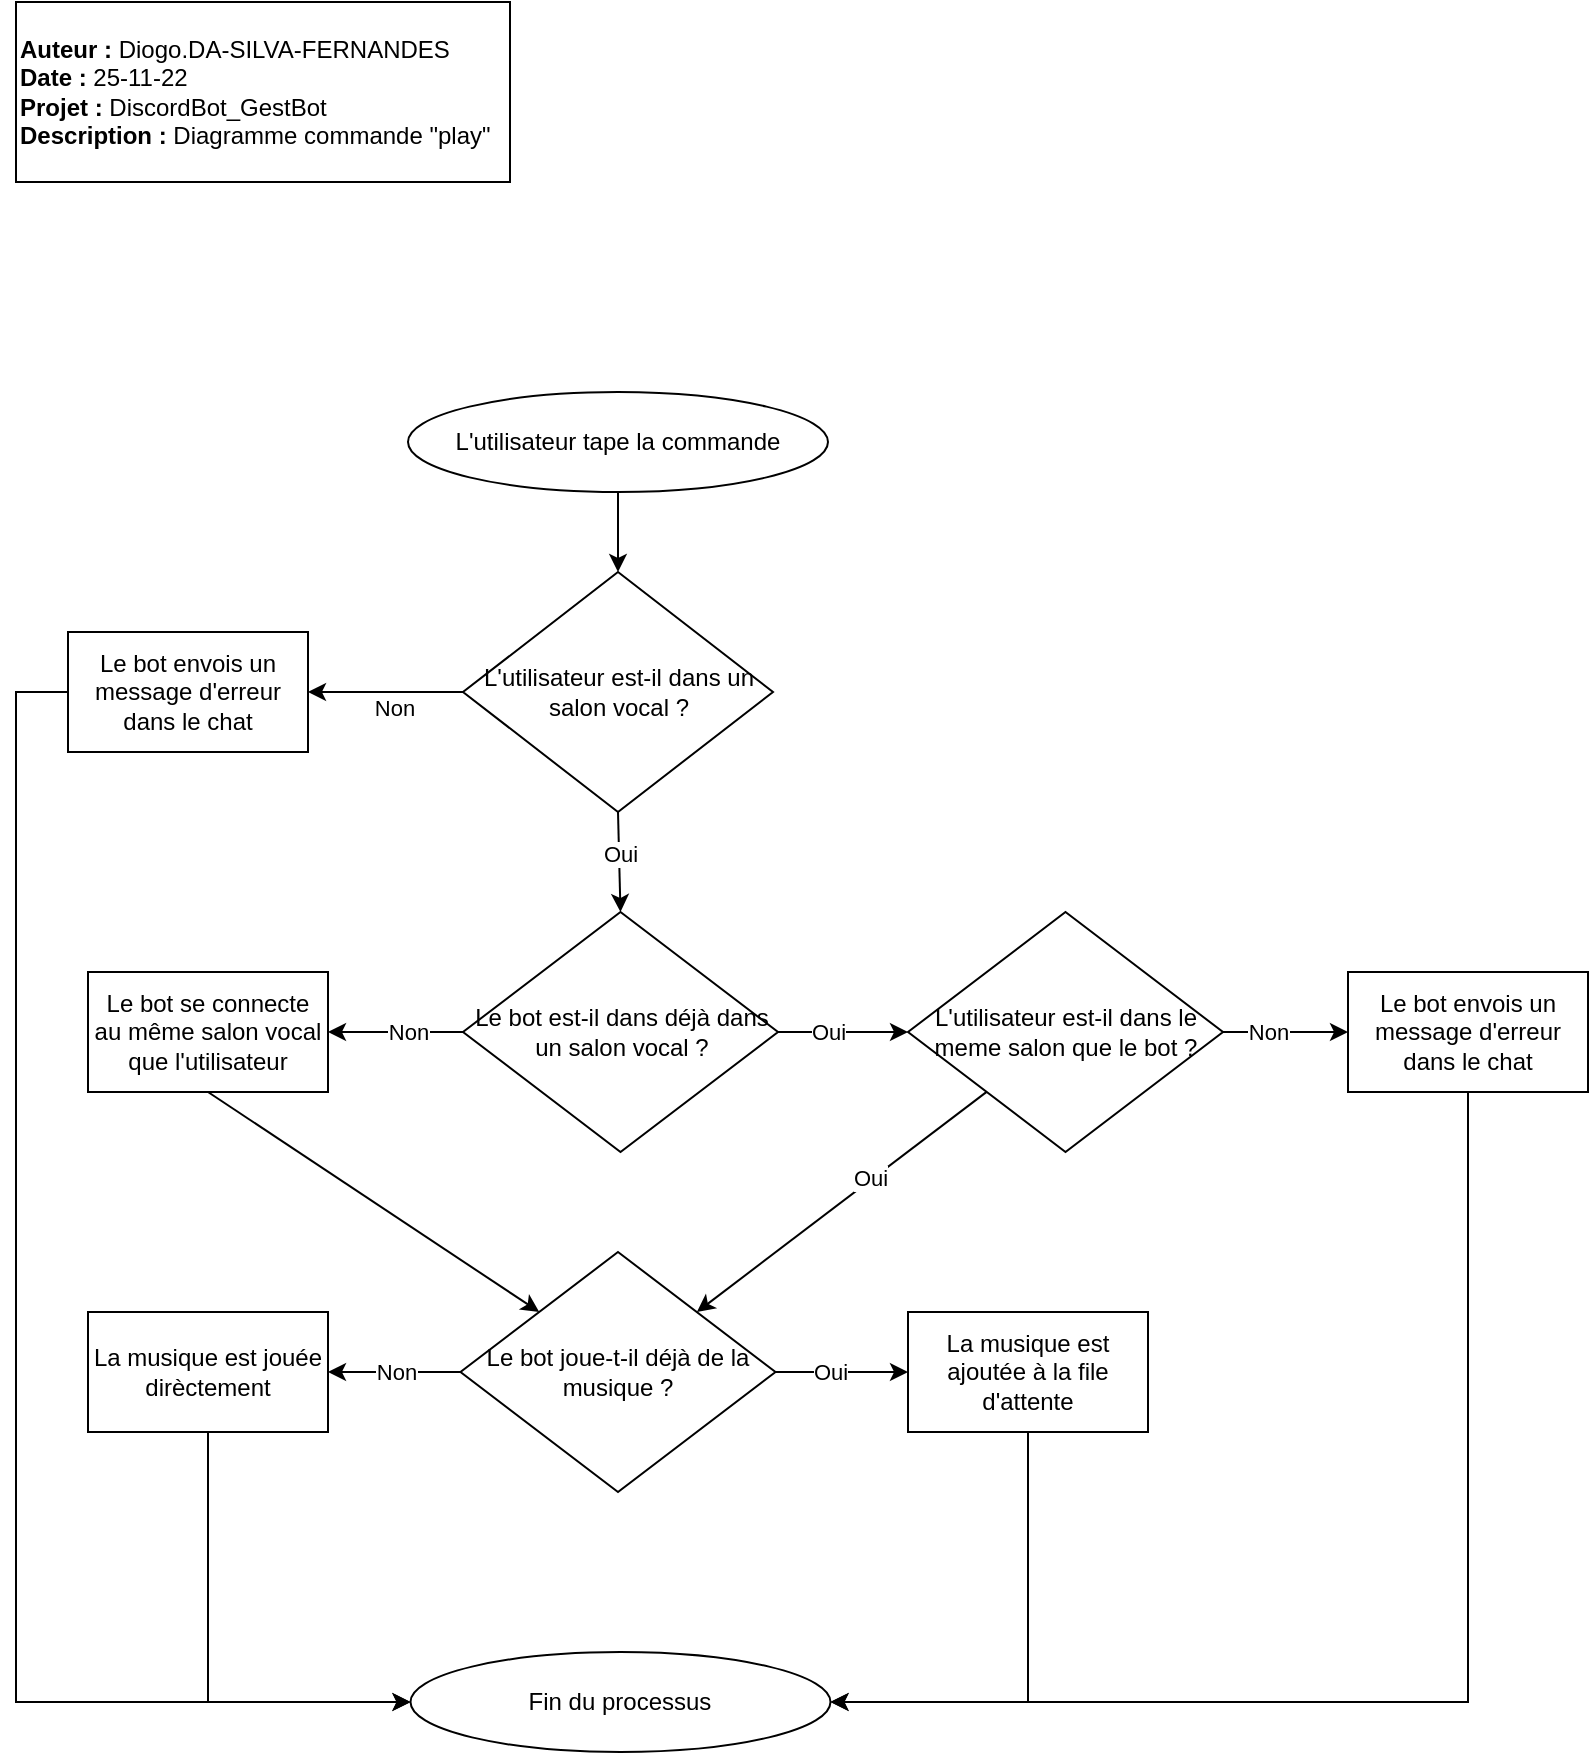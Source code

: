 <mxfile version="20.5.3"><diagram id="OEfvQwhPvaqnRG97H4gA" name="Page-1"><mxGraphModel dx="2031" dy="1103" grid="1" gridSize="10" guides="1" tooltips="1" connect="1" arrows="1" fold="1" page="1" pageScale="1" pageWidth="827" pageHeight="1169" math="0" shadow="0"><root><mxCell id="0"/><mxCell id="1" parent="0"/><mxCell id="aamOhVsKTGgDXcKx8S1X-3" style="edgeStyle=orthogonalEdgeStyle;rounded=0;orthogonalLoop=1;jettySize=auto;html=1;entryX=0.5;entryY=0;entryDx=0;entryDy=0;" edge="1" parent="1" source="aamOhVsKTGgDXcKx8S1X-1" target="aamOhVsKTGgDXcKx8S1X-2"><mxGeometry relative="1" as="geometry"/></mxCell><mxCell id="aamOhVsKTGgDXcKx8S1X-1" value="L'utilisateur tape la commande" style="ellipse;whiteSpace=wrap;html=1;" vertex="1" parent="1"><mxGeometry x="216" y="245" width="210" height="50" as="geometry"/></mxCell><mxCell id="aamOhVsKTGgDXcKx8S1X-5" style="rounded=0;orthogonalLoop=1;jettySize=auto;html=1;entryX=1;entryY=0.5;entryDx=0;entryDy=0;exitX=0;exitY=0.5;exitDx=0;exitDy=0;" edge="1" parent="1" source="aamOhVsKTGgDXcKx8S1X-2" target="aamOhVsKTGgDXcKx8S1X-6"><mxGeometry relative="1" as="geometry"><mxPoint x="419" y="395" as="targetPoint"/></mxGeometry></mxCell><mxCell id="aamOhVsKTGgDXcKx8S1X-7" value="Non" style="edgeLabel;html=1;align=center;verticalAlign=middle;resizable=0;points=[];" vertex="1" connectable="0" parent="aamOhVsKTGgDXcKx8S1X-5"><mxGeometry x="-0.483" y="5" relative="1" as="geometry"><mxPoint x="-15" y="3" as="offset"/></mxGeometry></mxCell><mxCell id="aamOhVsKTGgDXcKx8S1X-9" style="edgeStyle=none;rounded=0;orthogonalLoop=1;jettySize=auto;html=1;exitX=0.5;exitY=1;exitDx=0;exitDy=0;entryX=0.5;entryY=0;entryDx=0;entryDy=0;" edge="1" parent="1" source="aamOhVsKTGgDXcKx8S1X-2" target="aamOhVsKTGgDXcKx8S1X-8"><mxGeometry relative="1" as="geometry"/></mxCell><mxCell id="aamOhVsKTGgDXcKx8S1X-10" value="&lt;div&gt;Oui&lt;/div&gt;" style="edgeLabel;html=1;align=center;verticalAlign=middle;resizable=0;points=[];" vertex="1" connectable="0" parent="aamOhVsKTGgDXcKx8S1X-9"><mxGeometry x="-0.176" relative="1" as="geometry"><mxPoint as="offset"/></mxGeometry></mxCell><mxCell id="aamOhVsKTGgDXcKx8S1X-2" value="L'utilisateur est-il dans un salon vocal ?" style="rhombus;whiteSpace=wrap;html=1;" vertex="1" parent="1"><mxGeometry x="243.5" y="335" width="155" height="120" as="geometry"/></mxCell><mxCell id="aamOhVsKTGgDXcKx8S1X-37" style="edgeStyle=orthogonalEdgeStyle;rounded=0;orthogonalLoop=1;jettySize=auto;html=1;exitX=0;exitY=0.5;exitDx=0;exitDy=0;entryX=0;entryY=0.5;entryDx=0;entryDy=0;" edge="1" parent="1" source="aamOhVsKTGgDXcKx8S1X-6" target="aamOhVsKTGgDXcKx8S1X-34"><mxGeometry relative="1" as="geometry"><Array as="points"><mxPoint x="20" y="395"/><mxPoint x="20" y="900"/></Array></mxGeometry></mxCell><mxCell id="aamOhVsKTGgDXcKx8S1X-6" value="Le bot envois un message d'erreur dans le chat" style="rounded=0;whiteSpace=wrap;html=1;" vertex="1" parent="1"><mxGeometry x="46" y="365" width="120" height="60" as="geometry"/></mxCell><mxCell id="aamOhVsKTGgDXcKx8S1X-12" style="edgeStyle=none;rounded=0;orthogonalLoop=1;jettySize=auto;html=1;exitX=0;exitY=0.5;exitDx=0;exitDy=0;entryX=1;entryY=0.5;entryDx=0;entryDy=0;" edge="1" parent="1" source="aamOhVsKTGgDXcKx8S1X-8" target="aamOhVsKTGgDXcKx8S1X-11"><mxGeometry relative="1" as="geometry"/></mxCell><mxCell id="aamOhVsKTGgDXcKx8S1X-13" value="Non" style="edgeLabel;html=1;align=center;verticalAlign=middle;resizable=0;points=[];" vertex="1" connectable="0" parent="aamOhVsKTGgDXcKx8S1X-12"><mxGeometry x="-0.544" y="1" relative="1" as="geometry"><mxPoint x="-12" y="-1" as="offset"/></mxGeometry></mxCell><mxCell id="aamOhVsKTGgDXcKx8S1X-15" style="edgeStyle=none;rounded=0;orthogonalLoop=1;jettySize=auto;html=1;" edge="1" parent="1" source="aamOhVsKTGgDXcKx8S1X-8" target="aamOhVsKTGgDXcKx8S1X-14"><mxGeometry relative="1" as="geometry"/></mxCell><mxCell id="aamOhVsKTGgDXcKx8S1X-16" value="Oui" style="edgeLabel;html=1;align=center;verticalAlign=middle;resizable=0;points=[];" vertex="1" connectable="0" parent="aamOhVsKTGgDXcKx8S1X-15"><mxGeometry x="-0.697" y="1" relative="1" as="geometry"><mxPoint x="15" y="1" as="offset"/></mxGeometry></mxCell><mxCell id="aamOhVsKTGgDXcKx8S1X-8" value="Le bot est-il dans déjà dans un salon vocal ?" style="rhombus;whiteSpace=wrap;html=1;" vertex="1" parent="1"><mxGeometry x="243.5" y="505" width="157.5" height="120" as="geometry"/></mxCell><mxCell id="aamOhVsKTGgDXcKx8S1X-26" style="edgeStyle=none;rounded=0;orthogonalLoop=1;jettySize=auto;html=1;exitX=0.5;exitY=1;exitDx=0;exitDy=0;entryX=0;entryY=0;entryDx=0;entryDy=0;" edge="1" parent="1" source="aamOhVsKTGgDXcKx8S1X-11" target="aamOhVsKTGgDXcKx8S1X-21"><mxGeometry relative="1" as="geometry"/></mxCell><mxCell id="aamOhVsKTGgDXcKx8S1X-11" value="Le bot se connecte au même salon vocal que l'utilisateur" style="rounded=0;whiteSpace=wrap;html=1;" vertex="1" parent="1"><mxGeometry x="56" y="535" width="120" height="60" as="geometry"/></mxCell><mxCell id="aamOhVsKTGgDXcKx8S1X-19" style="edgeStyle=none;rounded=0;orthogonalLoop=1;jettySize=auto;html=1;exitX=1;exitY=0.5;exitDx=0;exitDy=0;entryX=0;entryY=0.5;entryDx=0;entryDy=0;" edge="1" parent="1" source="aamOhVsKTGgDXcKx8S1X-14" target="aamOhVsKTGgDXcKx8S1X-18"><mxGeometry relative="1" as="geometry"/></mxCell><mxCell id="aamOhVsKTGgDXcKx8S1X-20" value="Non" style="edgeLabel;html=1;align=center;verticalAlign=middle;resizable=0;points=[];" vertex="1" connectable="0" parent="aamOhVsKTGgDXcKx8S1X-19"><mxGeometry x="-0.467" y="-4" relative="1" as="geometry"><mxPoint x="6" y="-4" as="offset"/></mxGeometry></mxCell><mxCell id="aamOhVsKTGgDXcKx8S1X-22" style="edgeStyle=none;rounded=0;orthogonalLoop=1;jettySize=auto;html=1;" edge="1" parent="1" source="aamOhVsKTGgDXcKx8S1X-14" target="aamOhVsKTGgDXcKx8S1X-21"><mxGeometry relative="1" as="geometry"/></mxCell><mxCell id="aamOhVsKTGgDXcKx8S1X-23" value="Oui" style="edgeLabel;html=1;align=center;verticalAlign=middle;resizable=0;points=[];" vertex="1" connectable="0" parent="aamOhVsKTGgDXcKx8S1X-22"><mxGeometry x="-0.733" y="1" relative="1" as="geometry"><mxPoint x="-40" y="27" as="offset"/></mxGeometry></mxCell><mxCell id="aamOhVsKTGgDXcKx8S1X-14" value="L'utilisateur est-il dans le meme salon que le bot ?" style="rhombus;whiteSpace=wrap;html=1;" vertex="1" parent="1"><mxGeometry x="466" y="505" width="157.5" height="120" as="geometry"/></mxCell><mxCell id="aamOhVsKTGgDXcKx8S1X-38" style="edgeStyle=orthogonalEdgeStyle;rounded=0;orthogonalLoop=1;jettySize=auto;html=1;exitX=0.5;exitY=1;exitDx=0;exitDy=0;entryX=1;entryY=0.5;entryDx=0;entryDy=0;" edge="1" parent="1" source="aamOhVsKTGgDXcKx8S1X-18" target="aamOhVsKTGgDXcKx8S1X-34"><mxGeometry relative="1" as="geometry"/></mxCell><mxCell id="aamOhVsKTGgDXcKx8S1X-18" value="Le bot envois un message d'erreur dans le chat" style="rounded=0;whiteSpace=wrap;html=1;" vertex="1" parent="1"><mxGeometry x="686" y="535" width="120" height="60" as="geometry"/></mxCell><mxCell id="aamOhVsKTGgDXcKx8S1X-28" style="edgeStyle=none;rounded=0;orthogonalLoop=1;jettySize=auto;html=1;exitX=0;exitY=0.5;exitDx=0;exitDy=0;entryX=1;entryY=0.5;entryDx=0;entryDy=0;" edge="1" parent="1" source="aamOhVsKTGgDXcKx8S1X-21" target="aamOhVsKTGgDXcKx8S1X-29"><mxGeometry relative="1" as="geometry"><mxPoint x="206" y="735" as="sourcePoint"/><mxPoint x="233.5" y="735" as="targetPoint"/></mxGeometry></mxCell><mxCell id="aamOhVsKTGgDXcKx8S1X-30" value="Non" style="edgeLabel;html=1;align=center;verticalAlign=middle;resizable=0;points=[];" vertex="1" connectable="0" parent="aamOhVsKTGgDXcKx8S1X-28"><mxGeometry x="0.194" y="-1" relative="1" as="geometry"><mxPoint x="7" y="1" as="offset"/></mxGeometry></mxCell><mxCell id="aamOhVsKTGgDXcKx8S1X-32" style="edgeStyle=none;rounded=0;orthogonalLoop=1;jettySize=auto;html=1;exitX=1;exitY=0.5;exitDx=0;exitDy=0;entryX=0;entryY=0.5;entryDx=0;entryDy=0;" edge="1" parent="1" source="aamOhVsKTGgDXcKx8S1X-21" target="aamOhVsKTGgDXcKx8S1X-31"><mxGeometry relative="1" as="geometry"/></mxCell><mxCell id="aamOhVsKTGgDXcKx8S1X-33" value="Oui" style="edgeLabel;html=1;align=center;verticalAlign=middle;resizable=0;points=[];" vertex="1" connectable="0" parent="aamOhVsKTGgDXcKx8S1X-32"><mxGeometry x="-0.6" y="1" relative="1" as="geometry"><mxPoint x="13" y="1" as="offset"/></mxGeometry></mxCell><mxCell id="aamOhVsKTGgDXcKx8S1X-21" value="Le bot joue-t-il déjà de la musique ?" style="rhombus;whiteSpace=wrap;html=1;" vertex="1" parent="1"><mxGeometry x="242.25" y="675" width="157.5" height="120" as="geometry"/></mxCell><mxCell id="aamOhVsKTGgDXcKx8S1X-36" style="edgeStyle=orthogonalEdgeStyle;rounded=0;orthogonalLoop=1;jettySize=auto;html=1;exitX=0.5;exitY=1;exitDx=0;exitDy=0;entryX=0;entryY=0.5;entryDx=0;entryDy=0;" edge="1" parent="1" source="aamOhVsKTGgDXcKx8S1X-29" target="aamOhVsKTGgDXcKx8S1X-34"><mxGeometry relative="1" as="geometry"/></mxCell><mxCell id="aamOhVsKTGgDXcKx8S1X-29" value="La musique est jouée dirèctement" style="rounded=0;whiteSpace=wrap;html=1;" vertex="1" parent="1"><mxGeometry x="56" y="705" width="120" height="60" as="geometry"/></mxCell><mxCell id="aamOhVsKTGgDXcKx8S1X-35" style="edgeStyle=orthogonalEdgeStyle;rounded=0;orthogonalLoop=1;jettySize=auto;html=1;exitX=0.5;exitY=1;exitDx=0;exitDy=0;entryX=1;entryY=0.5;entryDx=0;entryDy=0;" edge="1" parent="1" source="aamOhVsKTGgDXcKx8S1X-31" target="aamOhVsKTGgDXcKx8S1X-34"><mxGeometry relative="1" as="geometry"/></mxCell><mxCell id="aamOhVsKTGgDXcKx8S1X-31" value="La musique est ajoutée à la file d'attente" style="rounded=0;whiteSpace=wrap;html=1;" vertex="1" parent="1"><mxGeometry x="466" y="705" width="120" height="60" as="geometry"/></mxCell><mxCell id="aamOhVsKTGgDXcKx8S1X-34" value="Fin du processus" style="ellipse;whiteSpace=wrap;html=1;" vertex="1" parent="1"><mxGeometry x="217.25" y="875" width="210" height="50" as="geometry"/></mxCell><mxCell id="aamOhVsKTGgDXcKx8S1X-39" value="&lt;div&gt;&lt;b&gt;Auteur :&lt;/b&gt; Diogo.DA-SILVA-FERNANDES&lt;/div&gt;&lt;div&gt;&lt;b&gt;Date :&lt;/b&gt; 25-11-22&lt;/div&gt;&lt;div&gt;&lt;b&gt;Projet :&lt;/b&gt; DiscordBot_GestBot&lt;br&gt;&lt;b&gt;Description :&lt;/b&gt; Diagramme commande &quot;play&quot;&lt;br&gt;&lt;/div&gt;" style="rounded=0;whiteSpace=wrap;html=1;align=left;glass=0;shadow=0;sketch=0;" vertex="1" parent="1"><mxGeometry x="20" y="50" width="247" height="90" as="geometry"/></mxCell></root></mxGraphModel></diagram></mxfile>